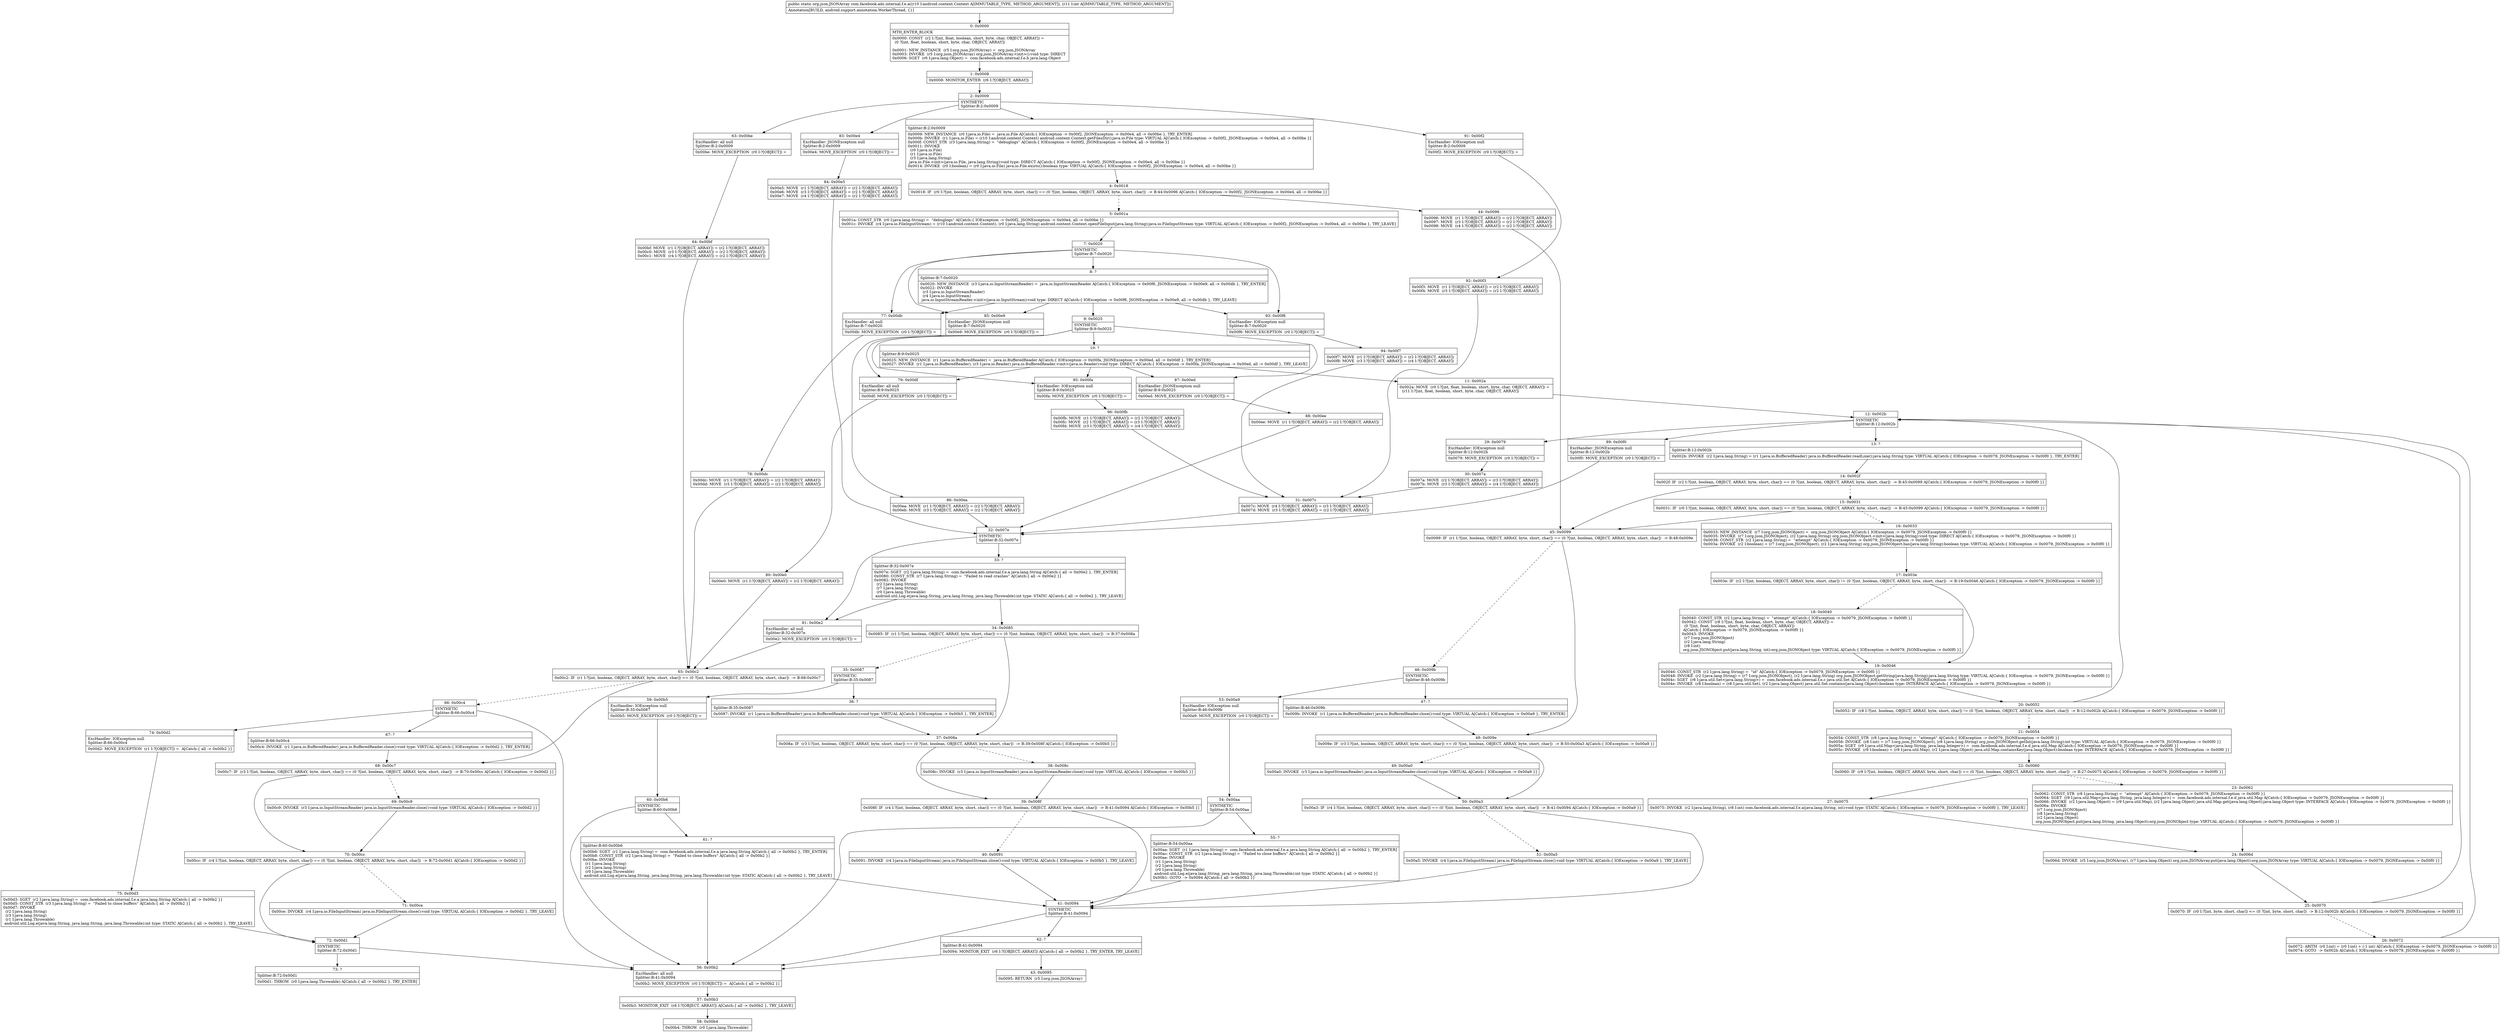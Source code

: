 digraph "CFG forcom.facebook.ads.internal.f.e.a(Landroid\/content\/Context;I)Lorg\/json\/JSONArray;" {
Node_0 [shape=record,label="{0\:\ 0x0000|MTH_ENTER_BLOCK\l|0x0000: CONST  (r2 I:?[int, float, boolean, short, byte, char, OBJECT, ARRAY]) = \l  (0 ?[int, float, boolean, short, byte, char, OBJECT, ARRAY])\l \l0x0001: NEW_INSTANCE  (r5 I:org.json.JSONArray) =  org.json.JSONArray \l0x0003: INVOKE  (r5 I:org.json.JSONArray) org.json.JSONArray.\<init\>():void type: DIRECT \l0x0006: SGET  (r6 I:java.lang.Object) =  com.facebook.ads.internal.f.e.b java.lang.Object \l}"];
Node_1 [shape=record,label="{1\:\ 0x0008|0x0008: MONITOR_ENTER  (r6 I:?[OBJECT, ARRAY]) \l}"];
Node_2 [shape=record,label="{2\:\ 0x0009|SYNTHETIC\lSplitter:B:2:0x0009\l}"];
Node_3 [shape=record,label="{3\:\ ?|Splitter:B:2:0x0009\l|0x0009: NEW_INSTANCE  (r0 I:java.io.File) =  java.io.File A[Catch:\{ IOException \-\> 0x00f2, JSONException \-\> 0x00e4, all \-\> 0x00be \}, TRY_ENTER]\l0x000b: INVOKE  (r1 I:java.io.File) = (r10 I:android.content.Context) android.content.Context.getFilesDir():java.io.File type: VIRTUAL A[Catch:\{ IOException \-\> 0x00f2, JSONException \-\> 0x00e4, all \-\> 0x00be \}]\l0x000f: CONST_STR  (r3 I:java.lang.String) =  \"debuglogs\" A[Catch:\{ IOException \-\> 0x00f2, JSONException \-\> 0x00e4, all \-\> 0x00be \}]\l0x0011: INVOKE  \l  (r0 I:java.io.File)\l  (r1 I:java.io.File)\l  (r3 I:java.lang.String)\l java.io.File.\<init\>(java.io.File, java.lang.String):void type: DIRECT A[Catch:\{ IOException \-\> 0x00f2, JSONException \-\> 0x00e4, all \-\> 0x00be \}]\l0x0014: INVOKE  (r0 I:boolean) = (r0 I:java.io.File) java.io.File.exists():boolean type: VIRTUAL A[Catch:\{ IOException \-\> 0x00f2, JSONException \-\> 0x00e4, all \-\> 0x00be \}]\l}"];
Node_4 [shape=record,label="{4\:\ 0x0018|0x0018: IF  (r0 I:?[int, boolean, OBJECT, ARRAY, byte, short, char]) == (0 ?[int, boolean, OBJECT, ARRAY, byte, short, char])  \-\> B:44:0x0096 A[Catch:\{ IOException \-\> 0x00f2, JSONException \-\> 0x00e4, all \-\> 0x00be \}]\l}"];
Node_5 [shape=record,label="{5\:\ 0x001a|0x001a: CONST_STR  (r0 I:java.lang.String) =  \"debuglogs\" A[Catch:\{ IOException \-\> 0x00f2, JSONException \-\> 0x00e4, all \-\> 0x00be \}]\l0x001c: INVOKE  (r4 I:java.io.FileInputStream) = (r10 I:android.content.Context), (r0 I:java.lang.String) android.content.Context.openFileInput(java.lang.String):java.io.FileInputStream type: VIRTUAL A[Catch:\{ IOException \-\> 0x00f2, JSONException \-\> 0x00e4, all \-\> 0x00be \}, TRY_LEAVE]\l}"];
Node_7 [shape=record,label="{7\:\ 0x0020|SYNTHETIC\lSplitter:B:7:0x0020\l}"];
Node_8 [shape=record,label="{8\:\ ?|Splitter:B:7:0x0020\l|0x0020: NEW_INSTANCE  (r3 I:java.io.InputStreamReader) =  java.io.InputStreamReader A[Catch:\{ IOException \-\> 0x00f6, JSONException \-\> 0x00e9, all \-\> 0x00db \}, TRY_ENTER]\l0x0022: INVOKE  \l  (r3 I:java.io.InputStreamReader)\l  (r4 I:java.io.InputStream)\l java.io.InputStreamReader.\<init\>(java.io.InputStream):void type: DIRECT A[Catch:\{ IOException \-\> 0x00f6, JSONException \-\> 0x00e9, all \-\> 0x00db \}, TRY_LEAVE]\l}"];
Node_9 [shape=record,label="{9\:\ 0x0025|SYNTHETIC\lSplitter:B:9:0x0025\l}"];
Node_10 [shape=record,label="{10\:\ ?|Splitter:B:9:0x0025\l|0x0025: NEW_INSTANCE  (r1 I:java.io.BufferedReader) =  java.io.BufferedReader A[Catch:\{ IOException \-\> 0x00fa, JSONException \-\> 0x00ed, all \-\> 0x00df \}, TRY_ENTER]\l0x0027: INVOKE  (r1 I:java.io.BufferedReader), (r3 I:java.io.Reader) java.io.BufferedReader.\<init\>(java.io.Reader):void type: DIRECT A[Catch:\{ IOException \-\> 0x00fa, JSONException \-\> 0x00ed, all \-\> 0x00df \}, TRY_LEAVE]\l}"];
Node_11 [shape=record,label="{11\:\ 0x002a|0x002a: MOVE  (r0 I:?[int, float, boolean, short, byte, char, OBJECT, ARRAY]) = \l  (r11 I:?[int, float, boolean, short, byte, char, OBJECT, ARRAY])\l \l}"];
Node_12 [shape=record,label="{12\:\ 0x002b|SYNTHETIC\lSplitter:B:12:0x002b\l}"];
Node_13 [shape=record,label="{13\:\ ?|Splitter:B:12:0x002b\l|0x002b: INVOKE  (r2 I:java.lang.String) = (r1 I:java.io.BufferedReader) java.io.BufferedReader.readLine():java.lang.String type: VIRTUAL A[Catch:\{ IOException \-\> 0x0079, JSONException \-\> 0x00f0 \}, TRY_ENTER]\l}"];
Node_14 [shape=record,label="{14\:\ 0x002f|0x002f: IF  (r2 I:?[int, boolean, OBJECT, ARRAY, byte, short, char]) == (0 ?[int, boolean, OBJECT, ARRAY, byte, short, char])  \-\> B:45:0x0099 A[Catch:\{ IOException \-\> 0x0079, JSONException \-\> 0x00f0 \}]\l}"];
Node_15 [shape=record,label="{15\:\ 0x0031|0x0031: IF  (r0 I:?[int, boolean, OBJECT, ARRAY, byte, short, char]) == (0 ?[int, boolean, OBJECT, ARRAY, byte, short, char])  \-\> B:45:0x0099 A[Catch:\{ IOException \-\> 0x0079, JSONException \-\> 0x00f0 \}]\l}"];
Node_16 [shape=record,label="{16\:\ 0x0033|0x0033: NEW_INSTANCE  (r7 I:org.json.JSONObject) =  org.json.JSONObject A[Catch:\{ IOException \-\> 0x0079, JSONException \-\> 0x00f0 \}]\l0x0035: INVOKE  (r7 I:org.json.JSONObject), (r2 I:java.lang.String) org.json.JSONObject.\<init\>(java.lang.String):void type: DIRECT A[Catch:\{ IOException \-\> 0x0079, JSONException \-\> 0x00f0 \}]\l0x0038: CONST_STR  (r2 I:java.lang.String) =  \"attempt\" A[Catch:\{ IOException \-\> 0x0079, JSONException \-\> 0x00f0 \}]\l0x003a: INVOKE  (r2 I:boolean) = (r7 I:org.json.JSONObject), (r2 I:java.lang.String) org.json.JSONObject.has(java.lang.String):boolean type: VIRTUAL A[Catch:\{ IOException \-\> 0x0079, JSONException \-\> 0x00f0 \}]\l}"];
Node_17 [shape=record,label="{17\:\ 0x003e|0x003e: IF  (r2 I:?[int, boolean, OBJECT, ARRAY, byte, short, char]) != (0 ?[int, boolean, OBJECT, ARRAY, byte, short, char])  \-\> B:19:0x0046 A[Catch:\{ IOException \-\> 0x0079, JSONException \-\> 0x00f0 \}]\l}"];
Node_18 [shape=record,label="{18\:\ 0x0040|0x0040: CONST_STR  (r2 I:java.lang.String) =  \"attempt\" A[Catch:\{ IOException \-\> 0x0079, JSONException \-\> 0x00f0 \}]\l0x0042: CONST  (r8 I:?[int, float, boolean, short, byte, char, OBJECT, ARRAY]) = \l  (0 ?[int, float, boolean, short, byte, char, OBJECT, ARRAY])\l A[Catch:\{ IOException \-\> 0x0079, JSONException \-\> 0x00f0 \}]\l0x0043: INVOKE  \l  (r7 I:org.json.JSONObject)\l  (r2 I:java.lang.String)\l  (r8 I:int)\l org.json.JSONObject.put(java.lang.String, int):org.json.JSONObject type: VIRTUAL A[Catch:\{ IOException \-\> 0x0079, JSONException \-\> 0x00f0 \}]\l}"];
Node_19 [shape=record,label="{19\:\ 0x0046|0x0046: CONST_STR  (r2 I:java.lang.String) =  \"id\" A[Catch:\{ IOException \-\> 0x0079, JSONException \-\> 0x00f0 \}]\l0x0048: INVOKE  (r2 I:java.lang.String) = (r7 I:org.json.JSONObject), (r2 I:java.lang.String) org.json.JSONObject.getString(java.lang.String):java.lang.String type: VIRTUAL A[Catch:\{ IOException \-\> 0x0079, JSONException \-\> 0x00f0 \}]\l0x004c: SGET  (r8 I:java.util.Set\<java.lang.String\>) =  com.facebook.ads.internal.f.e.c java.util.Set A[Catch:\{ IOException \-\> 0x0079, JSONException \-\> 0x00f0 \}]\l0x004e: INVOKE  (r8 I:boolean) = (r8 I:java.util.Set), (r2 I:java.lang.Object) java.util.Set.contains(java.lang.Object):boolean type: INTERFACE A[Catch:\{ IOException \-\> 0x0079, JSONException \-\> 0x00f0 \}]\l}"];
Node_20 [shape=record,label="{20\:\ 0x0052|0x0052: IF  (r8 I:?[int, boolean, OBJECT, ARRAY, byte, short, char]) != (0 ?[int, boolean, OBJECT, ARRAY, byte, short, char])  \-\> B:12:0x002b A[Catch:\{ IOException \-\> 0x0079, JSONException \-\> 0x00f0 \}]\l}"];
Node_21 [shape=record,label="{21\:\ 0x0054|0x0054: CONST_STR  (r8 I:java.lang.String) =  \"attempt\" A[Catch:\{ IOException \-\> 0x0079, JSONException \-\> 0x00f0 \}]\l0x0056: INVOKE  (r8 I:int) = (r7 I:org.json.JSONObject), (r8 I:java.lang.String) org.json.JSONObject.getInt(java.lang.String):int type: VIRTUAL A[Catch:\{ IOException \-\> 0x0079, JSONException \-\> 0x00f0 \}]\l0x005a: SGET  (r9 I:java.util.Map\<java.lang.String, java.lang.Integer\>) =  com.facebook.ads.internal.f.e.d java.util.Map A[Catch:\{ IOException \-\> 0x0079, JSONException \-\> 0x00f0 \}]\l0x005c: INVOKE  (r9 I:boolean) = (r9 I:java.util.Map), (r2 I:java.lang.Object) java.util.Map.containsKey(java.lang.Object):boolean type: INTERFACE A[Catch:\{ IOException \-\> 0x0079, JSONException \-\> 0x00f0 \}]\l}"];
Node_22 [shape=record,label="{22\:\ 0x0060|0x0060: IF  (r9 I:?[int, boolean, OBJECT, ARRAY, byte, short, char]) == (0 ?[int, boolean, OBJECT, ARRAY, byte, short, char])  \-\> B:27:0x0075 A[Catch:\{ IOException \-\> 0x0079, JSONException \-\> 0x00f0 \}]\l}"];
Node_23 [shape=record,label="{23\:\ 0x0062|0x0062: CONST_STR  (r8 I:java.lang.String) =  \"attempt\" A[Catch:\{ IOException \-\> 0x0079, JSONException \-\> 0x00f0 \}]\l0x0064: SGET  (r9 I:java.util.Map\<java.lang.String, java.lang.Integer\>) =  com.facebook.ads.internal.f.e.d java.util.Map A[Catch:\{ IOException \-\> 0x0079, JSONException \-\> 0x00f0 \}]\l0x0066: INVOKE  (r2 I:java.lang.Object) = (r9 I:java.util.Map), (r2 I:java.lang.Object) java.util.Map.get(java.lang.Object):java.lang.Object type: INTERFACE A[Catch:\{ IOException \-\> 0x0079, JSONException \-\> 0x00f0 \}]\l0x006a: INVOKE  \l  (r7 I:org.json.JSONObject)\l  (r8 I:java.lang.String)\l  (r2 I:java.lang.Object)\l org.json.JSONObject.put(java.lang.String, java.lang.Object):org.json.JSONObject type: VIRTUAL A[Catch:\{ IOException \-\> 0x0079, JSONException \-\> 0x00f0 \}]\l}"];
Node_24 [shape=record,label="{24\:\ 0x006d|0x006d: INVOKE  (r5 I:org.json.JSONArray), (r7 I:java.lang.Object) org.json.JSONArray.put(java.lang.Object):org.json.JSONArray type: VIRTUAL A[Catch:\{ IOException \-\> 0x0079, JSONException \-\> 0x00f0 \}]\l}"];
Node_25 [shape=record,label="{25\:\ 0x0070|0x0070: IF  (r0 I:?[int, byte, short, char]) \<= (0 ?[int, byte, short, char])  \-\> B:12:0x002b A[Catch:\{ IOException \-\> 0x0079, JSONException \-\> 0x00f0 \}]\l}"];
Node_26 [shape=record,label="{26\:\ 0x0072|0x0072: ARITH  (r0 I:int) = (r0 I:int) + (\-1 int) A[Catch:\{ IOException \-\> 0x0079, JSONException \-\> 0x00f0 \}]\l0x0074: GOTO  \-\> 0x002b A[Catch:\{ IOException \-\> 0x0079, JSONException \-\> 0x00f0 \}]\l}"];
Node_27 [shape=record,label="{27\:\ 0x0075|0x0075: INVOKE  (r2 I:java.lang.String), (r8 I:int) com.facebook.ads.internal.f.e.a(java.lang.String, int):void type: STATIC A[Catch:\{ IOException \-\> 0x0079, JSONException \-\> 0x00f0 \}, TRY_LEAVE]\l}"];
Node_29 [shape=record,label="{29\:\ 0x0079|ExcHandler: IOException null\lSplitter:B:12:0x002b\l|0x0079: MOVE_EXCEPTION  (r0 I:?[OBJECT]) =  \l}"];
Node_30 [shape=record,label="{30\:\ 0x007a|0x007a: MOVE  (r2 I:?[OBJECT, ARRAY]) = (r3 I:?[OBJECT, ARRAY]) \l0x007b: MOVE  (r3 I:?[OBJECT, ARRAY]) = (r4 I:?[OBJECT, ARRAY]) \l}"];
Node_31 [shape=record,label="{31\:\ 0x007c|0x007c: MOVE  (r4 I:?[OBJECT, ARRAY]) = (r3 I:?[OBJECT, ARRAY]) \l0x007d: MOVE  (r3 I:?[OBJECT, ARRAY]) = (r2 I:?[OBJECT, ARRAY]) \l}"];
Node_32 [shape=record,label="{32\:\ 0x007e|SYNTHETIC\lSplitter:B:32:0x007e\l}"];
Node_33 [shape=record,label="{33\:\ ?|Splitter:B:32:0x007e\l|0x007e: SGET  (r2 I:java.lang.String) =  com.facebook.ads.internal.f.e.a java.lang.String A[Catch:\{ all \-\> 0x00e2 \}, TRY_ENTER]\l0x0080: CONST_STR  (r7 I:java.lang.String) =  \"Failed to read crashes\" A[Catch:\{ all \-\> 0x00e2 \}]\l0x0082: INVOKE  \l  (r2 I:java.lang.String)\l  (r7 I:java.lang.String)\l  (r0 I:java.lang.Throwable)\l android.util.Log.e(java.lang.String, java.lang.String, java.lang.Throwable):int type: STATIC A[Catch:\{ all \-\> 0x00e2 \}, TRY_LEAVE]\l}"];
Node_34 [shape=record,label="{34\:\ 0x0085|0x0085: IF  (r1 I:?[int, boolean, OBJECT, ARRAY, byte, short, char]) == (0 ?[int, boolean, OBJECT, ARRAY, byte, short, char])  \-\> B:37:0x008a \l}"];
Node_35 [shape=record,label="{35\:\ 0x0087|SYNTHETIC\lSplitter:B:35:0x0087\l}"];
Node_36 [shape=record,label="{36\:\ ?|Splitter:B:35:0x0087\l|0x0087: INVOKE  (r1 I:java.io.BufferedReader) java.io.BufferedReader.close():void type: VIRTUAL A[Catch:\{ IOException \-\> 0x00b5 \}, TRY_ENTER]\l}"];
Node_37 [shape=record,label="{37\:\ 0x008a|0x008a: IF  (r3 I:?[int, boolean, OBJECT, ARRAY, byte, short, char]) == (0 ?[int, boolean, OBJECT, ARRAY, byte, short, char])  \-\> B:39:0x008f A[Catch:\{ IOException \-\> 0x00b5 \}]\l}"];
Node_38 [shape=record,label="{38\:\ 0x008c|0x008c: INVOKE  (r3 I:java.io.InputStreamReader) java.io.InputStreamReader.close():void type: VIRTUAL A[Catch:\{ IOException \-\> 0x00b5 \}]\l}"];
Node_39 [shape=record,label="{39\:\ 0x008f|0x008f: IF  (r4 I:?[int, boolean, OBJECT, ARRAY, byte, short, char]) == (0 ?[int, boolean, OBJECT, ARRAY, byte, short, char])  \-\> B:41:0x0094 A[Catch:\{ IOException \-\> 0x00b5 \}]\l}"];
Node_40 [shape=record,label="{40\:\ 0x0091|0x0091: INVOKE  (r4 I:java.io.FileInputStream) java.io.FileInputStream.close():void type: VIRTUAL A[Catch:\{ IOException \-\> 0x00b5 \}, TRY_LEAVE]\l}"];
Node_41 [shape=record,label="{41\:\ 0x0094|SYNTHETIC\lSplitter:B:41:0x0094\l}"];
Node_42 [shape=record,label="{42\:\ ?|Splitter:B:41:0x0094\l|0x0094: MONITOR_EXIT  (r6 I:?[OBJECT, ARRAY]) A[Catch:\{ all \-\> 0x00b2 \}, TRY_ENTER, TRY_LEAVE]\l}"];
Node_43 [shape=record,label="{43\:\ 0x0095|0x0095: RETURN  (r5 I:org.json.JSONArray) \l}"];
Node_44 [shape=record,label="{44\:\ 0x0096|0x0096: MOVE  (r1 I:?[OBJECT, ARRAY]) = (r2 I:?[OBJECT, ARRAY]) \l0x0097: MOVE  (r3 I:?[OBJECT, ARRAY]) = (r2 I:?[OBJECT, ARRAY]) \l0x0098: MOVE  (r4 I:?[OBJECT, ARRAY]) = (r2 I:?[OBJECT, ARRAY]) \l}"];
Node_45 [shape=record,label="{45\:\ 0x0099|0x0099: IF  (r1 I:?[int, boolean, OBJECT, ARRAY, byte, short, char]) == (0 ?[int, boolean, OBJECT, ARRAY, byte, short, char])  \-\> B:48:0x009e \l}"];
Node_46 [shape=record,label="{46\:\ 0x009b|SYNTHETIC\lSplitter:B:46:0x009b\l}"];
Node_47 [shape=record,label="{47\:\ ?|Splitter:B:46:0x009b\l|0x009b: INVOKE  (r1 I:java.io.BufferedReader) java.io.BufferedReader.close():void type: VIRTUAL A[Catch:\{ IOException \-\> 0x00a9 \}, TRY_ENTER]\l}"];
Node_48 [shape=record,label="{48\:\ 0x009e|0x009e: IF  (r3 I:?[int, boolean, OBJECT, ARRAY, byte, short, char]) == (0 ?[int, boolean, OBJECT, ARRAY, byte, short, char])  \-\> B:50:0x00a3 A[Catch:\{ IOException \-\> 0x00a9 \}]\l}"];
Node_49 [shape=record,label="{49\:\ 0x00a0|0x00a0: INVOKE  (r3 I:java.io.InputStreamReader) java.io.InputStreamReader.close():void type: VIRTUAL A[Catch:\{ IOException \-\> 0x00a9 \}]\l}"];
Node_50 [shape=record,label="{50\:\ 0x00a3|0x00a3: IF  (r4 I:?[int, boolean, OBJECT, ARRAY, byte, short, char]) == (0 ?[int, boolean, OBJECT, ARRAY, byte, short, char])  \-\> B:41:0x0094 A[Catch:\{ IOException \-\> 0x00a9 \}]\l}"];
Node_51 [shape=record,label="{51\:\ 0x00a5|0x00a5: INVOKE  (r4 I:java.io.FileInputStream) java.io.FileInputStream.close():void type: VIRTUAL A[Catch:\{ IOException \-\> 0x00a9 \}, TRY_LEAVE]\l}"];
Node_53 [shape=record,label="{53\:\ 0x00a9|ExcHandler: IOException null\lSplitter:B:46:0x009b\l|0x00a9: MOVE_EXCEPTION  (r0 I:?[OBJECT]) =  \l}"];
Node_54 [shape=record,label="{54\:\ 0x00aa|SYNTHETIC\lSplitter:B:54:0x00aa\l}"];
Node_55 [shape=record,label="{55\:\ ?|Splitter:B:54:0x00aa\l|0x00aa: SGET  (r1 I:java.lang.String) =  com.facebook.ads.internal.f.e.a java.lang.String A[Catch:\{ all \-\> 0x00b2 \}, TRY_ENTER]\l0x00ac: CONST_STR  (r2 I:java.lang.String) =  \"Failed to close buffers\" A[Catch:\{ all \-\> 0x00b2 \}]\l0x00ae: INVOKE  \l  (r1 I:java.lang.String)\l  (r2 I:java.lang.String)\l  (r0 I:java.lang.Throwable)\l android.util.Log.e(java.lang.String, java.lang.String, java.lang.Throwable):int type: STATIC A[Catch:\{ all \-\> 0x00b2 \}]\l0x00b1: GOTO  \-\> 0x0094 A[Catch:\{ all \-\> 0x00b2 \}]\l}"];
Node_56 [shape=record,label="{56\:\ 0x00b2|ExcHandler: all null\lSplitter:B:41:0x0094\l|0x00b2: MOVE_EXCEPTION  (r0 I:?[OBJECT]) =  A[Catch:\{ all \-\> 0x00b2 \}]\l}"];
Node_57 [shape=record,label="{57\:\ 0x00b3|0x00b3: MONITOR_EXIT  (r6 I:?[OBJECT, ARRAY]) A[Catch:\{ all \-\> 0x00b2 \}, TRY_LEAVE]\l}"];
Node_58 [shape=record,label="{58\:\ 0x00b4|0x00b4: THROW  (r0 I:java.lang.Throwable) \l}"];
Node_59 [shape=record,label="{59\:\ 0x00b5|ExcHandler: IOException null\lSplitter:B:35:0x0087\l|0x00b5: MOVE_EXCEPTION  (r0 I:?[OBJECT]) =  \l}"];
Node_60 [shape=record,label="{60\:\ 0x00b6|SYNTHETIC\lSplitter:B:60:0x00b6\l}"];
Node_61 [shape=record,label="{61\:\ ?|Splitter:B:60:0x00b6\l|0x00b6: SGET  (r1 I:java.lang.String) =  com.facebook.ads.internal.f.e.a java.lang.String A[Catch:\{ all \-\> 0x00b2 \}, TRY_ENTER]\l0x00b8: CONST_STR  (r2 I:java.lang.String) =  \"Failed to close buffers\" A[Catch:\{ all \-\> 0x00b2 \}]\l0x00ba: INVOKE  \l  (r1 I:java.lang.String)\l  (r2 I:java.lang.String)\l  (r0 I:java.lang.Throwable)\l android.util.Log.e(java.lang.String, java.lang.String, java.lang.Throwable):int type: STATIC A[Catch:\{ all \-\> 0x00b2 \}, TRY_LEAVE]\l}"];
Node_63 [shape=record,label="{63\:\ 0x00be|ExcHandler: all null\lSplitter:B:2:0x0009\l|0x00be: MOVE_EXCEPTION  (r0 I:?[OBJECT]) =  \l}"];
Node_64 [shape=record,label="{64\:\ 0x00bf|0x00bf: MOVE  (r1 I:?[OBJECT, ARRAY]) = (r2 I:?[OBJECT, ARRAY]) \l0x00c0: MOVE  (r3 I:?[OBJECT, ARRAY]) = (r2 I:?[OBJECT, ARRAY]) \l0x00c1: MOVE  (r4 I:?[OBJECT, ARRAY]) = (r2 I:?[OBJECT, ARRAY]) \l}"];
Node_65 [shape=record,label="{65\:\ 0x00c2|0x00c2: IF  (r1 I:?[int, boolean, OBJECT, ARRAY, byte, short, char]) == (0 ?[int, boolean, OBJECT, ARRAY, byte, short, char])  \-\> B:68:0x00c7 \l}"];
Node_66 [shape=record,label="{66\:\ 0x00c4|SYNTHETIC\lSplitter:B:66:0x00c4\l}"];
Node_67 [shape=record,label="{67\:\ ?|Splitter:B:66:0x00c4\l|0x00c4: INVOKE  (r1 I:java.io.BufferedReader) java.io.BufferedReader.close():void type: VIRTUAL A[Catch:\{ IOException \-\> 0x00d2 \}, TRY_ENTER]\l}"];
Node_68 [shape=record,label="{68\:\ 0x00c7|0x00c7: IF  (r3 I:?[int, boolean, OBJECT, ARRAY, byte, short, char]) == (0 ?[int, boolean, OBJECT, ARRAY, byte, short, char])  \-\> B:70:0x00cc A[Catch:\{ IOException \-\> 0x00d2 \}]\l}"];
Node_69 [shape=record,label="{69\:\ 0x00c9|0x00c9: INVOKE  (r3 I:java.io.InputStreamReader) java.io.InputStreamReader.close():void type: VIRTUAL A[Catch:\{ IOException \-\> 0x00d2 \}]\l}"];
Node_70 [shape=record,label="{70\:\ 0x00cc|0x00cc: IF  (r4 I:?[int, boolean, OBJECT, ARRAY, byte, short, char]) == (0 ?[int, boolean, OBJECT, ARRAY, byte, short, char])  \-\> B:72:0x00d1 A[Catch:\{ IOException \-\> 0x00d2 \}]\l}"];
Node_71 [shape=record,label="{71\:\ 0x00ce|0x00ce: INVOKE  (r4 I:java.io.FileInputStream) java.io.FileInputStream.close():void type: VIRTUAL A[Catch:\{ IOException \-\> 0x00d2 \}, TRY_LEAVE]\l}"];
Node_72 [shape=record,label="{72\:\ 0x00d1|SYNTHETIC\lSplitter:B:72:0x00d1\l}"];
Node_73 [shape=record,label="{73\:\ ?|Splitter:B:72:0x00d1\l|0x00d1: THROW  (r0 I:java.lang.Throwable) A[Catch:\{ all \-\> 0x00b2 \}, TRY_ENTER]\l}"];
Node_74 [shape=record,label="{74\:\ 0x00d2|ExcHandler: IOException null\lSplitter:B:66:0x00c4\l|0x00d2: MOVE_EXCEPTION  (r1 I:?[OBJECT]) =  A[Catch:\{ all \-\> 0x00b2 \}]\l}"];
Node_75 [shape=record,label="{75\:\ 0x00d3|0x00d3: SGET  (r2 I:java.lang.String) =  com.facebook.ads.internal.f.e.a java.lang.String A[Catch:\{ all \-\> 0x00b2 \}]\l0x00d5: CONST_STR  (r3 I:java.lang.String) =  \"Failed to close buffers\" A[Catch:\{ all \-\> 0x00b2 \}]\l0x00d7: INVOKE  \l  (r2 I:java.lang.String)\l  (r3 I:java.lang.String)\l  (r1 I:java.lang.Throwable)\l android.util.Log.e(java.lang.String, java.lang.String, java.lang.Throwable):int type: STATIC A[Catch:\{ all \-\> 0x00b2 \}, TRY_LEAVE]\l}"];
Node_77 [shape=record,label="{77\:\ 0x00db|ExcHandler: all null\lSplitter:B:7:0x0020\l|0x00db: MOVE_EXCEPTION  (r0 I:?[OBJECT]) =  \l}"];
Node_78 [shape=record,label="{78\:\ 0x00dc|0x00dc: MOVE  (r1 I:?[OBJECT, ARRAY]) = (r2 I:?[OBJECT, ARRAY]) \l0x00dd: MOVE  (r3 I:?[OBJECT, ARRAY]) = (r2 I:?[OBJECT, ARRAY]) \l}"];
Node_79 [shape=record,label="{79\:\ 0x00df|ExcHandler: all null\lSplitter:B:9:0x0025\l|0x00df: MOVE_EXCEPTION  (r0 I:?[OBJECT]) =  \l}"];
Node_80 [shape=record,label="{80\:\ 0x00e0|0x00e0: MOVE  (r1 I:?[OBJECT, ARRAY]) = (r2 I:?[OBJECT, ARRAY]) \l}"];
Node_81 [shape=record,label="{81\:\ 0x00e2|ExcHandler: all null\lSplitter:B:32:0x007e\l|0x00e2: MOVE_EXCEPTION  (r0 I:?[OBJECT]) =  \l}"];
Node_83 [shape=record,label="{83\:\ 0x00e4|ExcHandler: JSONException null\lSplitter:B:2:0x0009\l|0x00e4: MOVE_EXCEPTION  (r0 I:?[OBJECT]) =  \l}"];
Node_84 [shape=record,label="{84\:\ 0x00e5|0x00e5: MOVE  (r1 I:?[OBJECT, ARRAY]) = (r2 I:?[OBJECT, ARRAY]) \l0x00e6: MOVE  (r3 I:?[OBJECT, ARRAY]) = (r2 I:?[OBJECT, ARRAY]) \l0x00e7: MOVE  (r4 I:?[OBJECT, ARRAY]) = (r2 I:?[OBJECT, ARRAY]) \l}"];
Node_85 [shape=record,label="{85\:\ 0x00e9|ExcHandler: JSONException null\lSplitter:B:7:0x0020\l|0x00e9: MOVE_EXCEPTION  (r0 I:?[OBJECT]) =  \l}"];
Node_86 [shape=record,label="{86\:\ 0x00ea|0x00ea: MOVE  (r1 I:?[OBJECT, ARRAY]) = (r2 I:?[OBJECT, ARRAY]) \l0x00eb: MOVE  (r3 I:?[OBJECT, ARRAY]) = (r2 I:?[OBJECT, ARRAY]) \l}"];
Node_87 [shape=record,label="{87\:\ 0x00ed|ExcHandler: JSONException null\lSplitter:B:9:0x0025\l|0x00ed: MOVE_EXCEPTION  (r0 I:?[OBJECT]) =  \l}"];
Node_88 [shape=record,label="{88\:\ 0x00ee|0x00ee: MOVE  (r1 I:?[OBJECT, ARRAY]) = (r2 I:?[OBJECT, ARRAY]) \l}"];
Node_89 [shape=record,label="{89\:\ 0x00f0|ExcHandler: JSONException null\lSplitter:B:12:0x002b\l|0x00f0: MOVE_EXCEPTION  (r0 I:?[OBJECT]) =  \l}"];
Node_91 [shape=record,label="{91\:\ 0x00f2|ExcHandler: IOException null\lSplitter:B:2:0x0009\l|0x00f2: MOVE_EXCEPTION  (r0 I:?[OBJECT]) =  \l}"];
Node_92 [shape=record,label="{92\:\ 0x00f3|0x00f3: MOVE  (r1 I:?[OBJECT, ARRAY]) = (r2 I:?[OBJECT, ARRAY]) \l0x00f4: MOVE  (r3 I:?[OBJECT, ARRAY]) = (r2 I:?[OBJECT, ARRAY]) \l}"];
Node_93 [shape=record,label="{93\:\ 0x00f6|ExcHandler: IOException null\lSplitter:B:7:0x0020\l|0x00f6: MOVE_EXCEPTION  (r0 I:?[OBJECT]) =  \l}"];
Node_94 [shape=record,label="{94\:\ 0x00f7|0x00f7: MOVE  (r1 I:?[OBJECT, ARRAY]) = (r2 I:?[OBJECT, ARRAY]) \l0x00f8: MOVE  (r3 I:?[OBJECT, ARRAY]) = (r4 I:?[OBJECT, ARRAY]) \l}"];
Node_95 [shape=record,label="{95\:\ 0x00fa|ExcHandler: IOException null\lSplitter:B:9:0x0025\l|0x00fa: MOVE_EXCEPTION  (r0 I:?[OBJECT]) =  \l}"];
Node_96 [shape=record,label="{96\:\ 0x00fb|0x00fb: MOVE  (r1 I:?[OBJECT, ARRAY]) = (r2 I:?[OBJECT, ARRAY]) \l0x00fc: MOVE  (r2 I:?[OBJECT, ARRAY]) = (r3 I:?[OBJECT, ARRAY]) \l0x00fd: MOVE  (r3 I:?[OBJECT, ARRAY]) = (r4 I:?[OBJECT, ARRAY]) \l}"];
MethodNode[shape=record,label="{public static org.json.JSONArray com.facebook.ads.internal.f.e.a((r10 I:android.content.Context A[IMMUTABLE_TYPE, METHOD_ARGUMENT]), (r11 I:int A[IMMUTABLE_TYPE, METHOD_ARGUMENT]))  | Annotation[BUILD, android.support.annotation.WorkerThread, \{\}]\l}"];
MethodNode -> Node_0;
Node_0 -> Node_1;
Node_1 -> Node_2;
Node_2 -> Node_3;
Node_2 -> Node_91;
Node_2 -> Node_83;
Node_2 -> Node_63;
Node_3 -> Node_4;
Node_4 -> Node_5[style=dashed];
Node_4 -> Node_44;
Node_5 -> Node_7;
Node_7 -> Node_8;
Node_7 -> Node_93;
Node_7 -> Node_85;
Node_7 -> Node_77;
Node_8 -> Node_9;
Node_8 -> Node_93;
Node_8 -> Node_85;
Node_8 -> Node_77;
Node_9 -> Node_10;
Node_9 -> Node_95;
Node_9 -> Node_87;
Node_9 -> Node_79;
Node_10 -> Node_11;
Node_10 -> Node_95;
Node_10 -> Node_87;
Node_10 -> Node_79;
Node_11 -> Node_12;
Node_12 -> Node_13;
Node_12 -> Node_29;
Node_12 -> Node_89;
Node_13 -> Node_14;
Node_14 -> Node_15[style=dashed];
Node_14 -> Node_45;
Node_15 -> Node_16[style=dashed];
Node_15 -> Node_45;
Node_16 -> Node_17;
Node_17 -> Node_18[style=dashed];
Node_17 -> Node_19;
Node_18 -> Node_19;
Node_19 -> Node_20;
Node_20 -> Node_12;
Node_20 -> Node_21[style=dashed];
Node_21 -> Node_22;
Node_22 -> Node_23[style=dashed];
Node_22 -> Node_27;
Node_23 -> Node_24;
Node_24 -> Node_25;
Node_25 -> Node_12;
Node_25 -> Node_26[style=dashed];
Node_26 -> Node_12;
Node_27 -> Node_24;
Node_29 -> Node_30;
Node_30 -> Node_31;
Node_31 -> Node_32;
Node_32 -> Node_33;
Node_32 -> Node_81;
Node_33 -> Node_34;
Node_33 -> Node_81;
Node_34 -> Node_35[style=dashed];
Node_34 -> Node_37;
Node_35 -> Node_36;
Node_35 -> Node_59;
Node_36 -> Node_37;
Node_37 -> Node_38[style=dashed];
Node_37 -> Node_39;
Node_38 -> Node_39;
Node_39 -> Node_40[style=dashed];
Node_39 -> Node_41;
Node_40 -> Node_41;
Node_41 -> Node_42;
Node_41 -> Node_56;
Node_42 -> Node_43;
Node_42 -> Node_56;
Node_44 -> Node_45;
Node_45 -> Node_46[style=dashed];
Node_45 -> Node_48;
Node_46 -> Node_47;
Node_46 -> Node_53;
Node_47 -> Node_48;
Node_48 -> Node_49[style=dashed];
Node_48 -> Node_50;
Node_49 -> Node_50;
Node_50 -> Node_41;
Node_50 -> Node_51[style=dashed];
Node_51 -> Node_41;
Node_53 -> Node_54;
Node_54 -> Node_55;
Node_54 -> Node_56;
Node_55 -> Node_41;
Node_56 -> Node_57;
Node_57 -> Node_58;
Node_59 -> Node_60;
Node_60 -> Node_61;
Node_60 -> Node_56;
Node_61 -> Node_56;
Node_61 -> Node_41;
Node_63 -> Node_64;
Node_64 -> Node_65;
Node_65 -> Node_66[style=dashed];
Node_65 -> Node_68;
Node_66 -> Node_67;
Node_66 -> Node_74;
Node_66 -> Node_56;
Node_67 -> Node_68;
Node_68 -> Node_69[style=dashed];
Node_68 -> Node_70;
Node_69 -> Node_70;
Node_70 -> Node_71[style=dashed];
Node_70 -> Node_72;
Node_71 -> Node_72;
Node_72 -> Node_73;
Node_72 -> Node_56;
Node_74 -> Node_75;
Node_75 -> Node_72;
Node_77 -> Node_78;
Node_78 -> Node_65;
Node_79 -> Node_80;
Node_80 -> Node_65;
Node_81 -> Node_65;
Node_83 -> Node_84;
Node_84 -> Node_32;
Node_85 -> Node_86;
Node_86 -> Node_32;
Node_87 -> Node_88;
Node_88 -> Node_32;
Node_89 -> Node_32;
Node_91 -> Node_92;
Node_92 -> Node_31;
Node_93 -> Node_94;
Node_94 -> Node_31;
Node_95 -> Node_96;
Node_96 -> Node_31;
}

